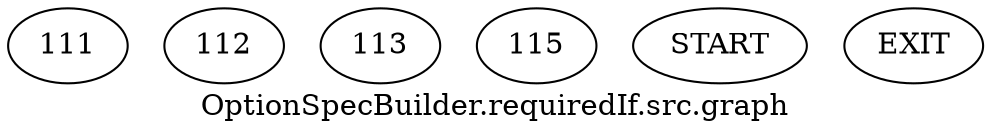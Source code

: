 /* --------------------------------------------------- */
/* Generated by Dr. Garbage Control Flow Graph Factory */
/* http://www.drgarbage.com                            */
/* Version: 4.5.0.201508311741                         */
/* Retrieved on: 2019-12-21 09:18:55.692               */
/* --------------------------------------------------- */
digraph "OptionSpecBuilder.requiredIf.src.graph" {
 graph [label="OptionSpecBuilder.requiredIf.src.graph"];
 2 [label="111" ]
 3 [label="112" ]
 4 [label="113" ]
 5 [label="115" ]
 6 [label="START" ]
 7 [label="EXIT" ]
 6  2
 2  3
 4  3
 3  4
 3  5
 5  7
}
